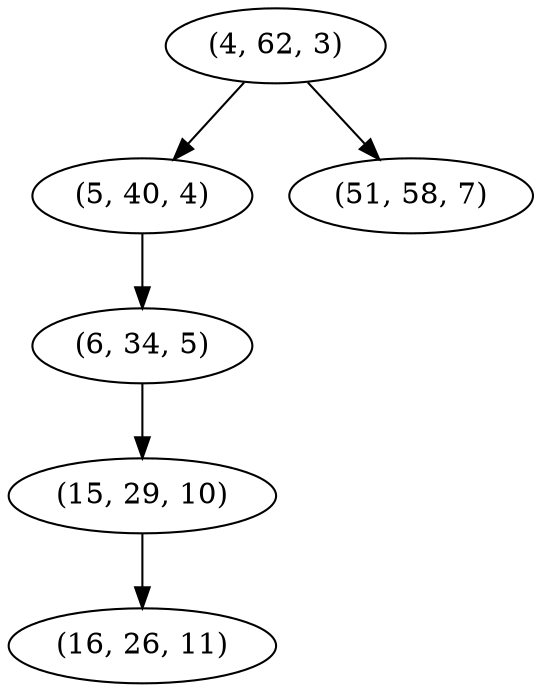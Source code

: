 digraph tree {
    "(4, 62, 3)";
    "(5, 40, 4)";
    "(6, 34, 5)";
    "(15, 29, 10)";
    "(16, 26, 11)";
    "(51, 58, 7)";
    "(4, 62, 3)" -> "(5, 40, 4)";
    "(4, 62, 3)" -> "(51, 58, 7)";
    "(5, 40, 4)" -> "(6, 34, 5)";
    "(6, 34, 5)" -> "(15, 29, 10)";
    "(15, 29, 10)" -> "(16, 26, 11)";
}
